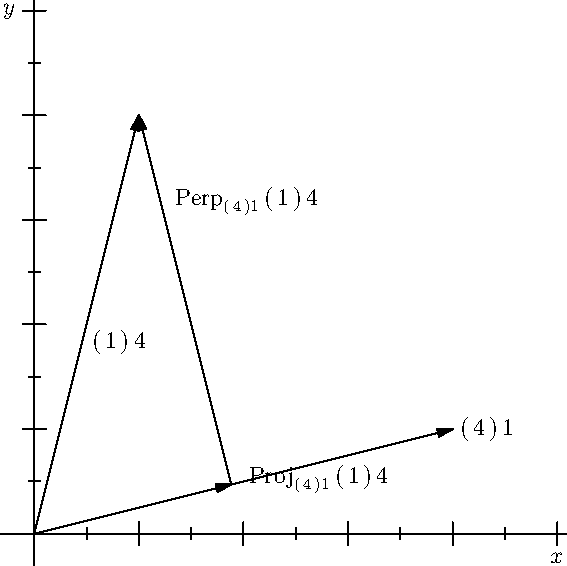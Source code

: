 size(10cm);
import graph;

xlimits(0,5);
ylimits(0,5);

xaxis("$x$",Ticks("%"));
yaxis("$y$",Ticks("%"));

draw((0,0)--(4,1),Arrow); 
draw((0,0)--(1,4),Arrow); 
draw((32/17,8/17)--(1,4),Arrow); 
draw((0,0)--(32/17,8/17),Arrow); 

label("$\begin{pmatrix} 1 \\ 4 \end{pmatrix}$",(0.5,2),SE);
label("$\begin{pmatrix} 4 \\ 1 \end{pmatrix}$",(4,1),E);
label("$\mathrm{Proj}_{\scriptsize \begin{pmatrix} 4 \\ 1 \end{pmatrix}}
\begin{pmatrix} 1 \\ 4 \end{pmatrix}$",(2,0.7),SE);
label("$\mathrm{Perp}_{\scriptsize \begin{pmatrix} 4 \\1 \end{pmatrix}} 
\begin{pmatrix} 1 \\ 4 \end{pmatrix}$",(1.3,3),NE);
